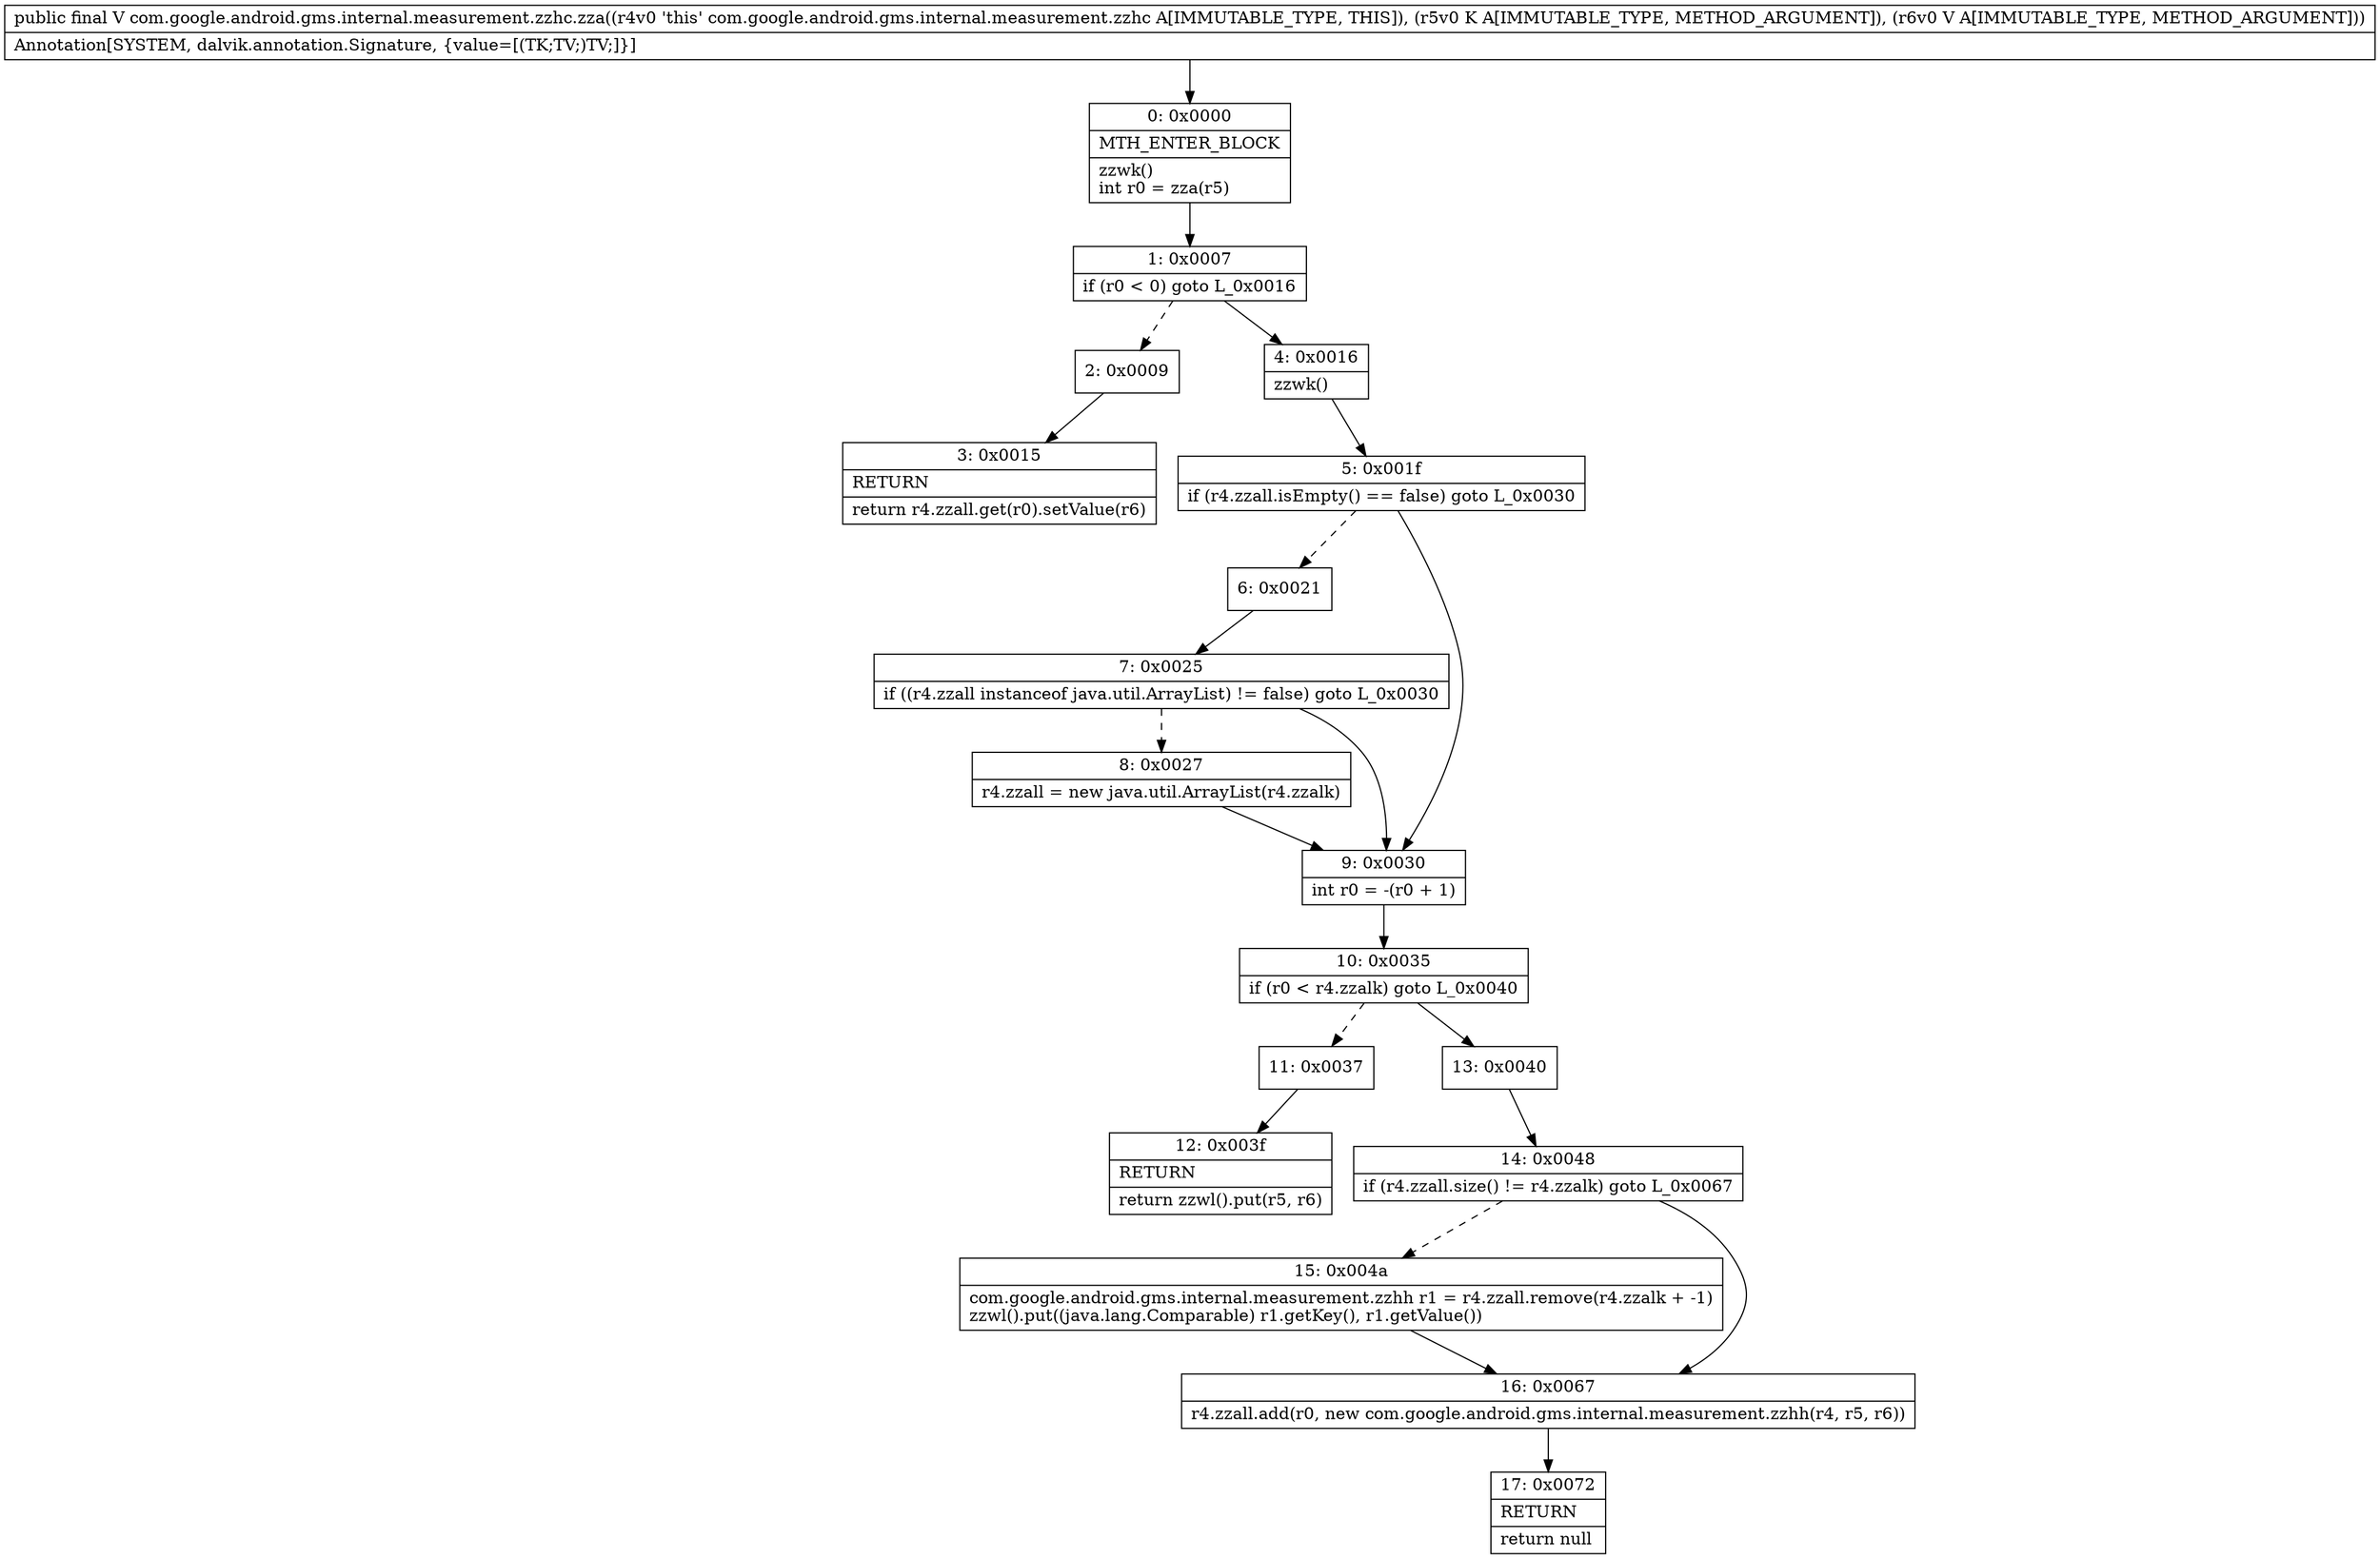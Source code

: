 digraph "CFG forcom.google.android.gms.internal.measurement.zzhc.zza(Ljava\/lang\/Comparable;Ljava\/lang\/Object;)Ljava\/lang\/Object;" {
Node_0 [shape=record,label="{0\:\ 0x0000|MTH_ENTER_BLOCK\l|zzwk()\lint r0 = zza(r5)\l}"];
Node_1 [shape=record,label="{1\:\ 0x0007|if (r0 \< 0) goto L_0x0016\l}"];
Node_2 [shape=record,label="{2\:\ 0x0009}"];
Node_3 [shape=record,label="{3\:\ 0x0015|RETURN\l|return r4.zzall.get(r0).setValue(r6)\l}"];
Node_4 [shape=record,label="{4\:\ 0x0016|zzwk()\l}"];
Node_5 [shape=record,label="{5\:\ 0x001f|if (r4.zzall.isEmpty() == false) goto L_0x0030\l}"];
Node_6 [shape=record,label="{6\:\ 0x0021}"];
Node_7 [shape=record,label="{7\:\ 0x0025|if ((r4.zzall instanceof java.util.ArrayList) != false) goto L_0x0030\l}"];
Node_8 [shape=record,label="{8\:\ 0x0027|r4.zzall = new java.util.ArrayList(r4.zzalk)\l}"];
Node_9 [shape=record,label="{9\:\ 0x0030|int r0 = \-(r0 + 1)\l}"];
Node_10 [shape=record,label="{10\:\ 0x0035|if (r0 \< r4.zzalk) goto L_0x0040\l}"];
Node_11 [shape=record,label="{11\:\ 0x0037}"];
Node_12 [shape=record,label="{12\:\ 0x003f|RETURN\l|return zzwl().put(r5, r6)\l}"];
Node_13 [shape=record,label="{13\:\ 0x0040}"];
Node_14 [shape=record,label="{14\:\ 0x0048|if (r4.zzall.size() != r4.zzalk) goto L_0x0067\l}"];
Node_15 [shape=record,label="{15\:\ 0x004a|com.google.android.gms.internal.measurement.zzhh r1 = r4.zzall.remove(r4.zzalk + \-1)\lzzwl().put((java.lang.Comparable) r1.getKey(), r1.getValue())\l}"];
Node_16 [shape=record,label="{16\:\ 0x0067|r4.zzall.add(r0, new com.google.android.gms.internal.measurement.zzhh(r4, r5, r6))\l}"];
Node_17 [shape=record,label="{17\:\ 0x0072|RETURN\l|return null\l}"];
MethodNode[shape=record,label="{public final V com.google.android.gms.internal.measurement.zzhc.zza((r4v0 'this' com.google.android.gms.internal.measurement.zzhc A[IMMUTABLE_TYPE, THIS]), (r5v0 K A[IMMUTABLE_TYPE, METHOD_ARGUMENT]), (r6v0 V A[IMMUTABLE_TYPE, METHOD_ARGUMENT]))  | Annotation[SYSTEM, dalvik.annotation.Signature, \{value=[(TK;TV;)TV;]\}]\l}"];
MethodNode -> Node_0;
Node_0 -> Node_1;
Node_1 -> Node_2[style=dashed];
Node_1 -> Node_4;
Node_2 -> Node_3;
Node_4 -> Node_5;
Node_5 -> Node_6[style=dashed];
Node_5 -> Node_9;
Node_6 -> Node_7;
Node_7 -> Node_8[style=dashed];
Node_7 -> Node_9;
Node_8 -> Node_9;
Node_9 -> Node_10;
Node_10 -> Node_11[style=dashed];
Node_10 -> Node_13;
Node_11 -> Node_12;
Node_13 -> Node_14;
Node_14 -> Node_15[style=dashed];
Node_14 -> Node_16;
Node_15 -> Node_16;
Node_16 -> Node_17;
}

